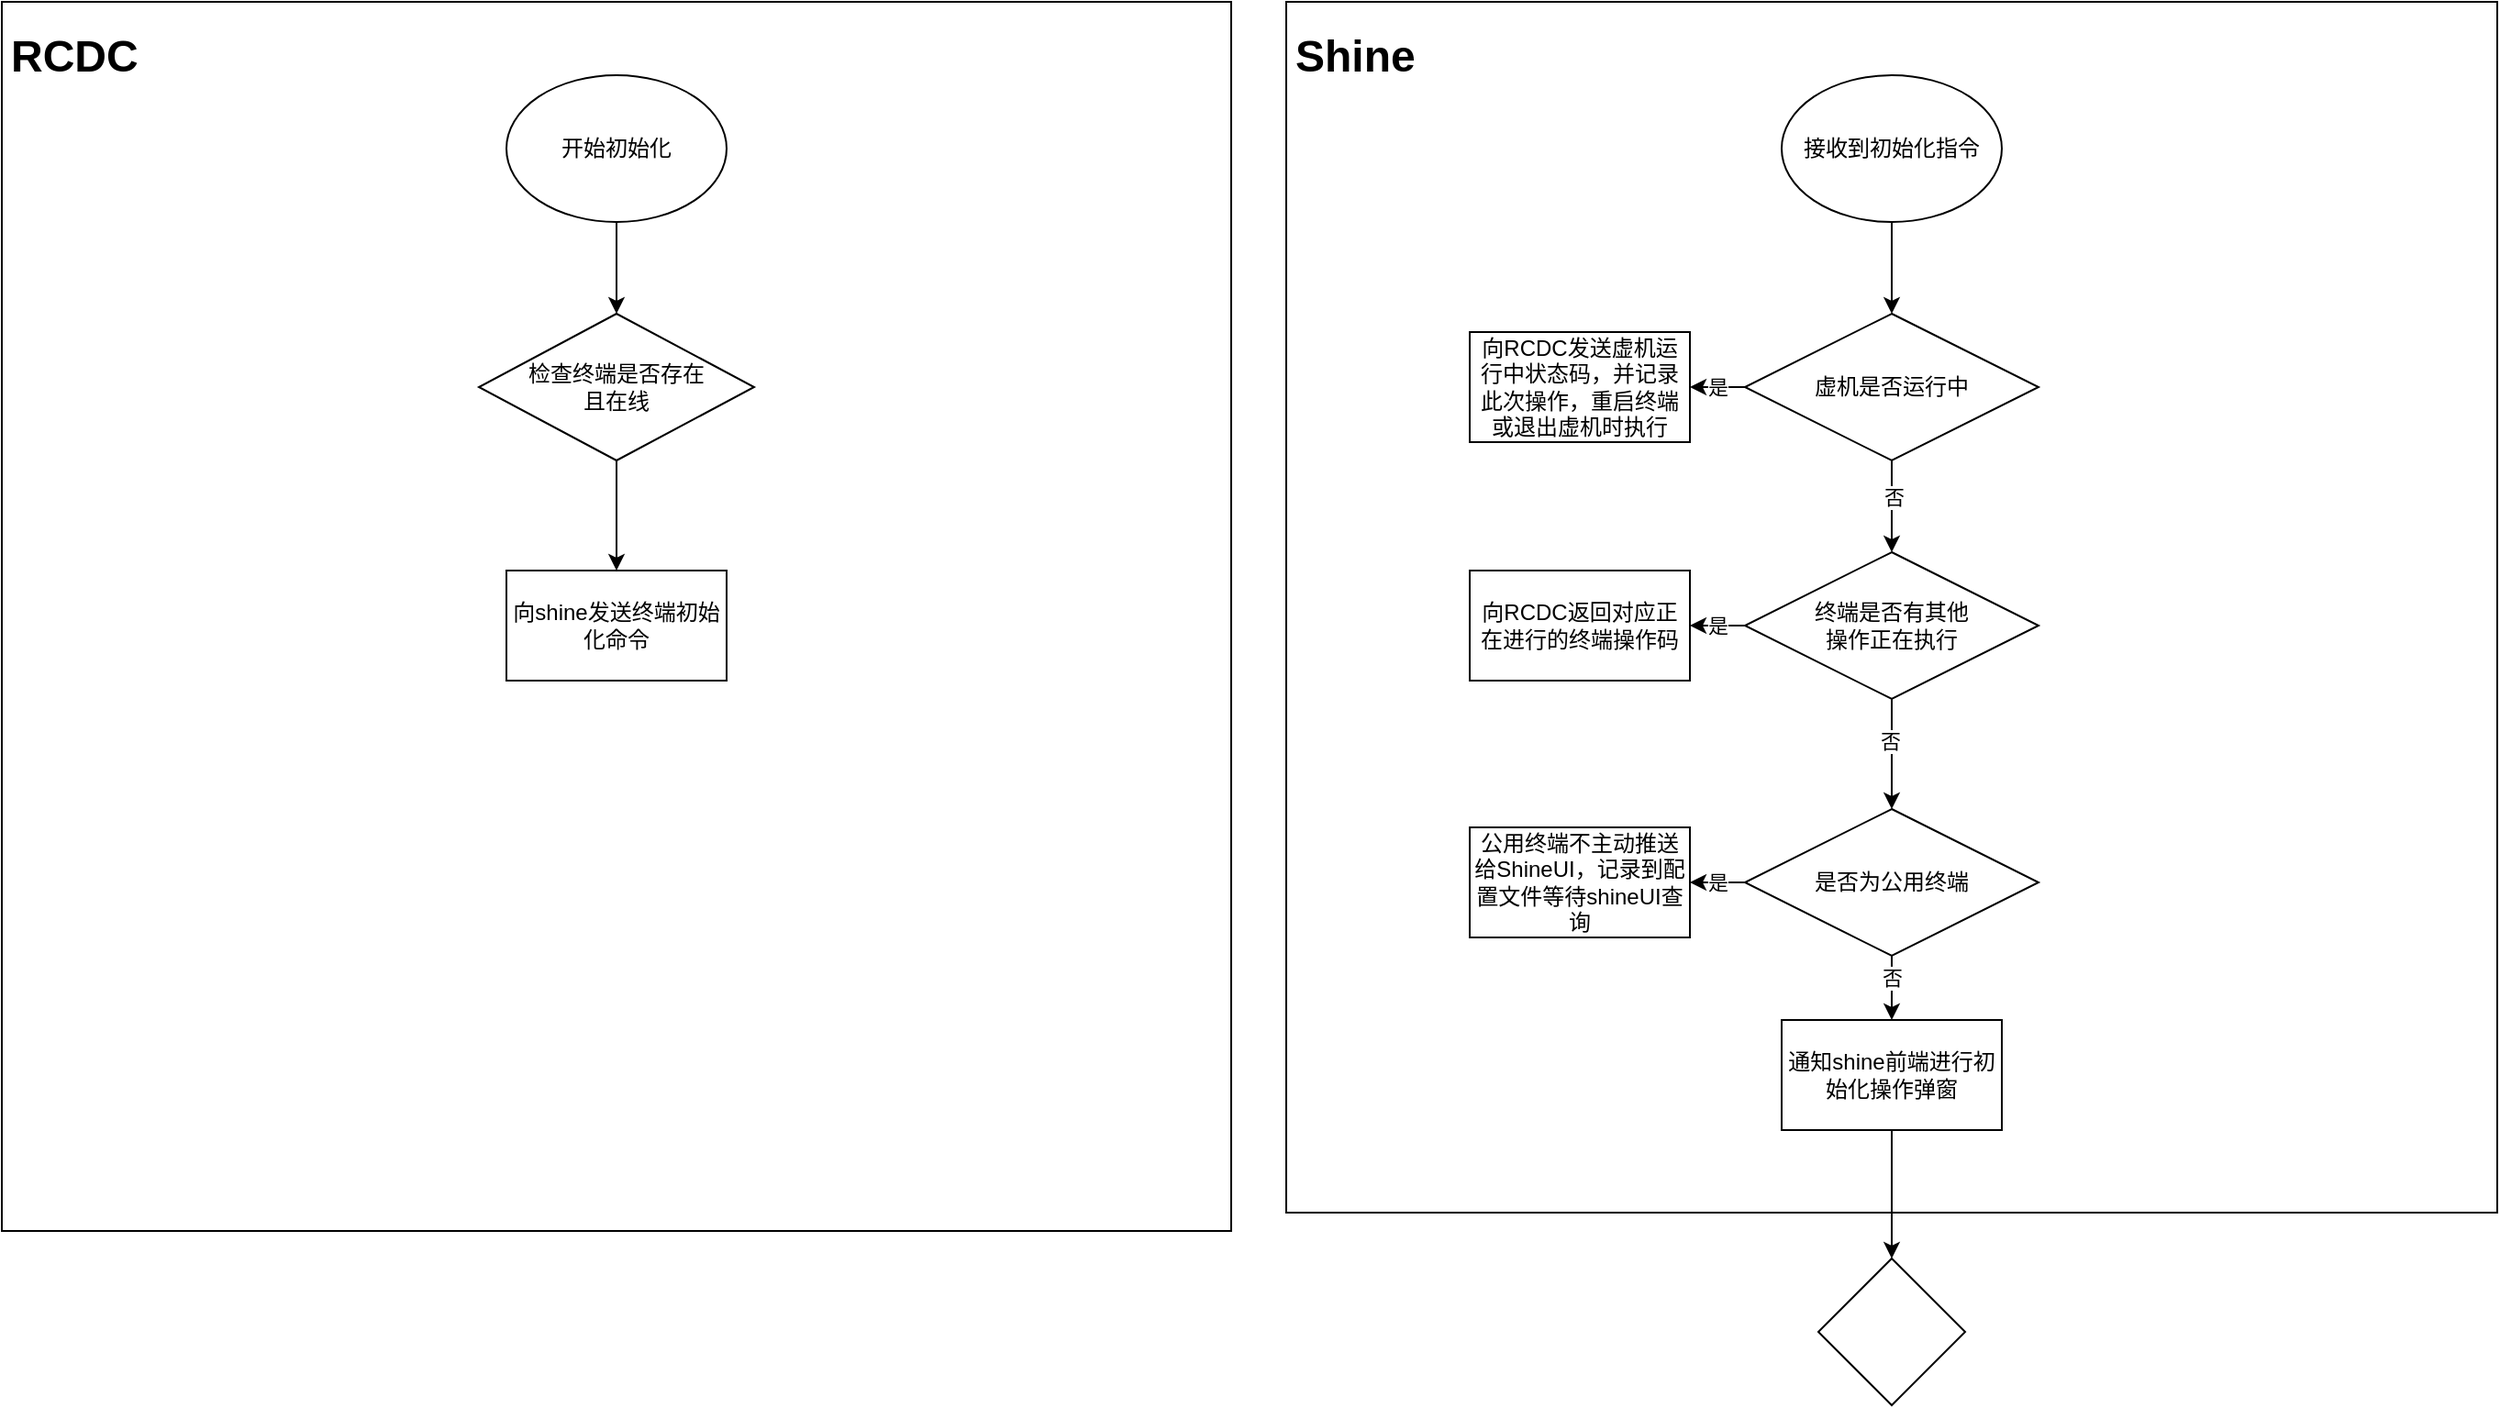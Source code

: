 <mxfile version="13.4.9" type="github">
  <diagram id="C5RBs43oDa-KdzZeNtuy" name="Page-1">
    <mxGraphModel dx="2076" dy="2351" grid="1" gridSize="10" guides="1" tooltips="1" connect="1" arrows="1" fold="1" page="1" pageScale="1" pageWidth="827" pageHeight="1169" math="0" shadow="0">
      <root>
        <mxCell id="WIyWlLk6GJQsqaUBKTNV-0" />
        <mxCell id="WIyWlLk6GJQsqaUBKTNV-1" parent="WIyWlLk6GJQsqaUBKTNV-0" />
        <mxCell id="mnBdbgV8jX7nQdFRX_Ui-14" value="" style="whiteSpace=wrap;html=1;aspect=fixed;fillColor=#FFFFFF;" vertex="1" parent="WIyWlLk6GJQsqaUBKTNV-1">
          <mxGeometry x="90" y="-30" width="670" height="670" as="geometry" />
        </mxCell>
        <mxCell id="mnBdbgV8jX7nQdFRX_Ui-10" value="" style="edgeStyle=orthogonalEdgeStyle;rounded=0;orthogonalLoop=1;jettySize=auto;html=1;" edge="1" parent="WIyWlLk6GJQsqaUBKTNV-1" source="mnBdbgV8jX7nQdFRX_Ui-6" target="mnBdbgV8jX7nQdFRX_Ui-9">
          <mxGeometry relative="1" as="geometry" />
        </mxCell>
        <mxCell id="mnBdbgV8jX7nQdFRX_Ui-6" value="开始初始化" style="ellipse;whiteSpace=wrap;html=1;" vertex="1" parent="WIyWlLk6GJQsqaUBKTNV-1">
          <mxGeometry x="365" y="10" width="120" height="80" as="geometry" />
        </mxCell>
        <mxCell id="mnBdbgV8jX7nQdFRX_Ui-12" value="" style="edgeStyle=orthogonalEdgeStyle;rounded=0;orthogonalLoop=1;jettySize=auto;html=1;" edge="1" parent="WIyWlLk6GJQsqaUBKTNV-1" source="mnBdbgV8jX7nQdFRX_Ui-9" target="mnBdbgV8jX7nQdFRX_Ui-11">
          <mxGeometry relative="1" as="geometry" />
        </mxCell>
        <mxCell id="mnBdbgV8jX7nQdFRX_Ui-9" value="检查终端是否存在&lt;br&gt;且在线" style="rhombus;whiteSpace=wrap;html=1;" vertex="1" parent="WIyWlLk6GJQsqaUBKTNV-1">
          <mxGeometry x="350" y="140" width="150" height="80" as="geometry" />
        </mxCell>
        <mxCell id="mnBdbgV8jX7nQdFRX_Ui-11" value="向shine发送终端初始化命令" style="whiteSpace=wrap;html=1;" vertex="1" parent="WIyWlLk6GJQsqaUBKTNV-1">
          <mxGeometry x="365" y="280" width="120" height="60" as="geometry" />
        </mxCell>
        <mxCell id="mnBdbgV8jX7nQdFRX_Ui-15" value="&lt;h1&gt;RCDC&lt;/h1&gt;" style="text;html=1;strokeColor=none;fillColor=none;spacing=5;spacingTop=-20;whiteSpace=wrap;overflow=hidden;rounded=0;" vertex="1" parent="WIyWlLk6GJQsqaUBKTNV-1">
          <mxGeometry x="90" y="-20" width="100" height="40" as="geometry" />
        </mxCell>
        <mxCell id="mnBdbgV8jX7nQdFRX_Ui-16" value="" style="whiteSpace=wrap;html=1;aspect=fixed;fillColor=#FFFFFF;" vertex="1" parent="WIyWlLk6GJQsqaUBKTNV-1">
          <mxGeometry x="790" y="-30" width="660" height="660" as="geometry" />
        </mxCell>
        <mxCell id="mnBdbgV8jX7nQdFRX_Ui-17" value="&lt;h1&gt;Shine&lt;/h1&gt;" style="text;html=1;strokeColor=none;fillColor=none;spacing=5;spacingTop=-20;whiteSpace=wrap;overflow=hidden;rounded=0;" vertex="1" parent="WIyWlLk6GJQsqaUBKTNV-1">
          <mxGeometry x="790" y="-20" width="100" height="40" as="geometry" />
        </mxCell>
        <mxCell id="mnBdbgV8jX7nQdFRX_Ui-20" value="" style="edgeStyle=orthogonalEdgeStyle;rounded=0;orthogonalLoop=1;jettySize=auto;html=1;" edge="1" parent="WIyWlLk6GJQsqaUBKTNV-1" source="mnBdbgV8jX7nQdFRX_Ui-18" target="mnBdbgV8jX7nQdFRX_Ui-19">
          <mxGeometry relative="1" as="geometry" />
        </mxCell>
        <mxCell id="mnBdbgV8jX7nQdFRX_Ui-18" value="接收到初始化指令" style="ellipse;whiteSpace=wrap;html=1;fillColor=#FFFFFF;" vertex="1" parent="WIyWlLk6GJQsqaUBKTNV-1">
          <mxGeometry x="1060" y="10" width="120" height="80" as="geometry" />
        </mxCell>
        <mxCell id="mnBdbgV8jX7nQdFRX_Ui-24" value="" style="edgeStyle=orthogonalEdgeStyle;rounded=0;orthogonalLoop=1;jettySize=auto;html=1;" edge="1" parent="WIyWlLk6GJQsqaUBKTNV-1" source="mnBdbgV8jX7nQdFRX_Ui-19" target="mnBdbgV8jX7nQdFRX_Ui-23">
          <mxGeometry relative="1" as="geometry" />
        </mxCell>
        <mxCell id="mnBdbgV8jX7nQdFRX_Ui-28" value="否" style="edgeLabel;html=1;align=center;verticalAlign=middle;resizable=0;points=[];" vertex="1" connectable="0" parent="mnBdbgV8jX7nQdFRX_Ui-24">
          <mxGeometry x="-0.211" y="1" relative="1" as="geometry">
            <mxPoint as="offset" />
          </mxGeometry>
        </mxCell>
        <mxCell id="mnBdbgV8jX7nQdFRX_Ui-36" value="是" style="edgeStyle=orthogonalEdgeStyle;rounded=0;orthogonalLoop=1;jettySize=auto;html=1;" edge="1" parent="WIyWlLk6GJQsqaUBKTNV-1" source="mnBdbgV8jX7nQdFRX_Ui-19" target="mnBdbgV8jX7nQdFRX_Ui-35">
          <mxGeometry relative="1" as="geometry" />
        </mxCell>
        <mxCell id="mnBdbgV8jX7nQdFRX_Ui-19" value="虚机是否运行中" style="rhombus;whiteSpace=wrap;html=1;fillColor=#FFFFFF;" vertex="1" parent="WIyWlLk6GJQsqaUBKTNV-1">
          <mxGeometry x="1040" y="140" width="160" height="80" as="geometry" />
        </mxCell>
        <mxCell id="mnBdbgV8jX7nQdFRX_Ui-27" value="" style="edgeStyle=orthogonalEdgeStyle;rounded=0;orthogonalLoop=1;jettySize=auto;html=1;" edge="1" parent="WIyWlLk6GJQsqaUBKTNV-1" source="mnBdbgV8jX7nQdFRX_Ui-23" target="mnBdbgV8jX7nQdFRX_Ui-25">
          <mxGeometry relative="1" as="geometry" />
        </mxCell>
        <mxCell id="mnBdbgV8jX7nQdFRX_Ui-29" value="否" style="edgeLabel;html=1;align=center;verticalAlign=middle;resizable=0;points=[];" vertex="1" connectable="0" parent="mnBdbgV8jX7nQdFRX_Ui-27">
          <mxGeometry x="-0.249" y="-1" relative="1" as="geometry">
            <mxPoint as="offset" />
          </mxGeometry>
        </mxCell>
        <mxCell id="mnBdbgV8jX7nQdFRX_Ui-38" value="是" style="edgeStyle=orthogonalEdgeStyle;rounded=0;orthogonalLoop=1;jettySize=auto;html=1;" edge="1" parent="WIyWlLk6GJQsqaUBKTNV-1" source="mnBdbgV8jX7nQdFRX_Ui-23" target="mnBdbgV8jX7nQdFRX_Ui-37">
          <mxGeometry relative="1" as="geometry" />
        </mxCell>
        <mxCell id="mnBdbgV8jX7nQdFRX_Ui-23" value="终端是否有其他&lt;br&gt;操作正在执行" style="rhombus;whiteSpace=wrap;html=1;fillColor=#FFFFFF;" vertex="1" parent="WIyWlLk6GJQsqaUBKTNV-1">
          <mxGeometry x="1040" y="270" width="160" height="80" as="geometry" />
        </mxCell>
        <mxCell id="mnBdbgV8jX7nQdFRX_Ui-31" value="" style="edgeStyle=orthogonalEdgeStyle;rounded=0;orthogonalLoop=1;jettySize=auto;html=1;" edge="1" parent="WIyWlLk6GJQsqaUBKTNV-1" source="mnBdbgV8jX7nQdFRX_Ui-25" target="mnBdbgV8jX7nQdFRX_Ui-30">
          <mxGeometry relative="1" as="geometry" />
        </mxCell>
        <mxCell id="mnBdbgV8jX7nQdFRX_Ui-32" value="否" style="edgeLabel;html=1;align=center;verticalAlign=middle;resizable=0;points=[];" vertex="1" connectable="0" parent="mnBdbgV8jX7nQdFRX_Ui-31">
          <mxGeometry x="-0.471" relative="1" as="geometry">
            <mxPoint as="offset" />
          </mxGeometry>
        </mxCell>
        <mxCell id="mnBdbgV8jX7nQdFRX_Ui-40" value="是" style="edgeStyle=orthogonalEdgeStyle;rounded=0;orthogonalLoop=1;jettySize=auto;html=1;" edge="1" parent="WIyWlLk6GJQsqaUBKTNV-1" source="mnBdbgV8jX7nQdFRX_Ui-25" target="mnBdbgV8jX7nQdFRX_Ui-39">
          <mxGeometry relative="1" as="geometry" />
        </mxCell>
        <mxCell id="mnBdbgV8jX7nQdFRX_Ui-25" value="是否为公用终端" style="rhombus;whiteSpace=wrap;html=1;fillColor=#FFFFFF;" vertex="1" parent="WIyWlLk6GJQsqaUBKTNV-1">
          <mxGeometry x="1040" y="410" width="160" height="80" as="geometry" />
        </mxCell>
        <mxCell id="mnBdbgV8jX7nQdFRX_Ui-42" value="" style="edgeStyle=orthogonalEdgeStyle;rounded=0;orthogonalLoop=1;jettySize=auto;html=1;" edge="1" parent="WIyWlLk6GJQsqaUBKTNV-1" source="mnBdbgV8jX7nQdFRX_Ui-30" target="mnBdbgV8jX7nQdFRX_Ui-41">
          <mxGeometry relative="1" as="geometry" />
        </mxCell>
        <mxCell id="mnBdbgV8jX7nQdFRX_Ui-30" value="通知shine前端进行初始化操作弹窗" style="whiteSpace=wrap;html=1;fillColor=#FFFFFF;" vertex="1" parent="WIyWlLk6GJQsqaUBKTNV-1">
          <mxGeometry x="1060" y="525" width="120" height="60" as="geometry" />
        </mxCell>
        <mxCell id="mnBdbgV8jX7nQdFRX_Ui-35" value="向RCDC发送虚机运行中状态码，并记录此次操作，重启终端或退出虚机时执行" style="whiteSpace=wrap;html=1;fillColor=#FFFFFF;" vertex="1" parent="WIyWlLk6GJQsqaUBKTNV-1">
          <mxGeometry x="890" y="150" width="120" height="60" as="geometry" />
        </mxCell>
        <mxCell id="mnBdbgV8jX7nQdFRX_Ui-37" value="向RCDC返回对应正在进行的终端操作码" style="whiteSpace=wrap;html=1;fillColor=#FFFFFF;" vertex="1" parent="WIyWlLk6GJQsqaUBKTNV-1">
          <mxGeometry x="890" y="280" width="120" height="60" as="geometry" />
        </mxCell>
        <mxCell id="mnBdbgV8jX7nQdFRX_Ui-39" value="公用终端不主动推送给ShineUI，记录到配置文件等待shineUI查询" style="whiteSpace=wrap;html=1;fillColor=#FFFFFF;" vertex="1" parent="WIyWlLk6GJQsqaUBKTNV-1">
          <mxGeometry x="890" y="420" width="120" height="60" as="geometry" />
        </mxCell>
        <mxCell id="mnBdbgV8jX7nQdFRX_Ui-41" value="" style="rhombus;whiteSpace=wrap;html=1;fillColor=#FFFFFF;" vertex="1" parent="WIyWlLk6GJQsqaUBKTNV-1">
          <mxGeometry x="1080" y="655" width="80" height="80" as="geometry" />
        </mxCell>
      </root>
    </mxGraphModel>
  </diagram>
</mxfile>
